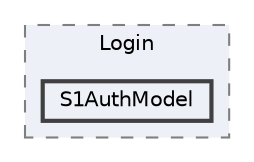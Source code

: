 digraph "D:/Projects/SECUiDEA_ERP/SECUiDEA_ERP_Server/SECUiDEA_ERP_Server/Models/ControllerModels/api/Login/S1AuthModel"
{
 // LATEX_PDF_SIZE
  bgcolor="transparent";
  edge [fontname=Helvetica,fontsize=10,labelfontname=Helvetica,labelfontsize=10];
  node [fontname=Helvetica,fontsize=10,shape=box,height=0.2,width=0.4];
  compound=true
  subgraph clusterdir_85ff9dd5318d319ca091a33ee4a16bb2 {
    graph [ bgcolor="#edf0f7", pencolor="grey50", label="Login", fontname=Helvetica,fontsize=10 style="filled,dashed", URL="dir_85ff9dd5318d319ca091a33ee4a16bb2.html",tooltip=""]
  dir_26d44fd00ec69f3f2b3301193867a231 [label="S1AuthModel", fillcolor="#edf0f7", color="grey25", style="filled,bold", URL="dir_26d44fd00ec69f3f2b3301193867a231.html",tooltip=""];
  }
}
